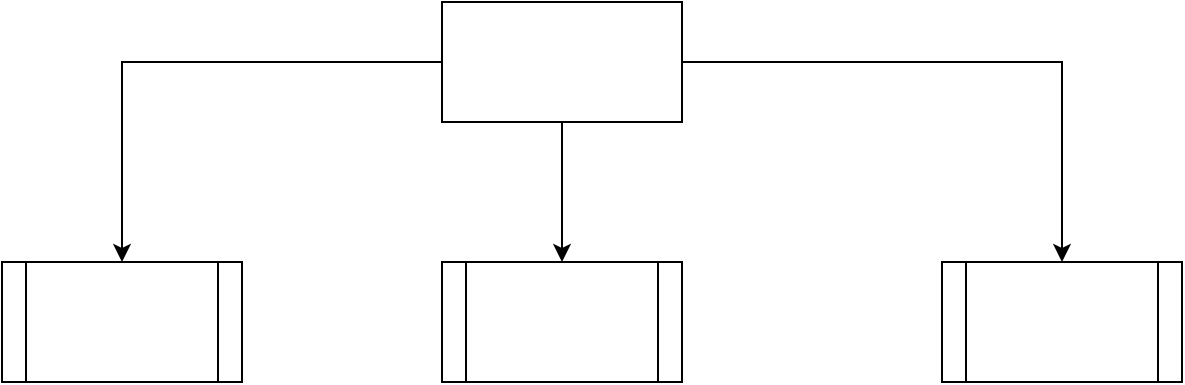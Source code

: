 <mxfile version="24.2.0" type="github">
  <diagram name="Page-1" id="2tCxbUg9jy0vB7sDS_Zl">
    <mxGraphModel dx="1380" dy="775" grid="1" gridSize="10" guides="1" tooltips="1" connect="1" arrows="1" fold="1" page="1" pageScale="1" pageWidth="850" pageHeight="1100" math="0" shadow="0">
      <root>
        <mxCell id="0" />
        <mxCell id="1" parent="0" />
        <mxCell id="nzxeLm21hpgdnPEHUiw6-5" style="edgeStyle=orthogonalEdgeStyle;rounded=0;orthogonalLoop=1;jettySize=auto;html=1;entryX=0.5;entryY=0;entryDx=0;entryDy=0;" edge="1" parent="1" source="nzxeLm21hpgdnPEHUiw6-1" target="nzxeLm21hpgdnPEHUiw6-3">
          <mxGeometry relative="1" as="geometry" />
        </mxCell>
        <mxCell id="nzxeLm21hpgdnPEHUiw6-6" style="edgeStyle=orthogonalEdgeStyle;rounded=0;orthogonalLoop=1;jettySize=auto;html=1;entryX=0.5;entryY=0;entryDx=0;entryDy=0;" edge="1" parent="1" source="nzxeLm21hpgdnPEHUiw6-1" target="nzxeLm21hpgdnPEHUiw6-2">
          <mxGeometry relative="1" as="geometry" />
        </mxCell>
        <mxCell id="nzxeLm21hpgdnPEHUiw6-7" style="edgeStyle=orthogonalEdgeStyle;rounded=0;orthogonalLoop=1;jettySize=auto;html=1;entryX=0.5;entryY=0;entryDx=0;entryDy=0;" edge="1" parent="1" source="nzxeLm21hpgdnPEHUiw6-1" target="nzxeLm21hpgdnPEHUiw6-4">
          <mxGeometry relative="1" as="geometry" />
        </mxCell>
        <mxCell id="nzxeLm21hpgdnPEHUiw6-1" value="" style="rounded=0;whiteSpace=wrap;html=1;" vertex="1" parent="1">
          <mxGeometry x="370" y="50" width="120" height="60" as="geometry" />
        </mxCell>
        <mxCell id="nzxeLm21hpgdnPEHUiw6-2" value="" style="shape=process;whiteSpace=wrap;html=1;backgroundOutline=1;" vertex="1" parent="1">
          <mxGeometry x="150" y="180" width="120" height="60" as="geometry" />
        </mxCell>
        <mxCell id="nzxeLm21hpgdnPEHUiw6-3" value="" style="shape=process;whiteSpace=wrap;html=1;backgroundOutline=1;" vertex="1" parent="1">
          <mxGeometry x="370" y="180" width="120" height="60" as="geometry" />
        </mxCell>
        <mxCell id="nzxeLm21hpgdnPEHUiw6-4" value="" style="shape=process;whiteSpace=wrap;html=1;backgroundOutline=1;" vertex="1" parent="1">
          <mxGeometry x="620" y="180" width="120" height="60" as="geometry" />
        </mxCell>
      </root>
    </mxGraphModel>
  </diagram>
</mxfile>
